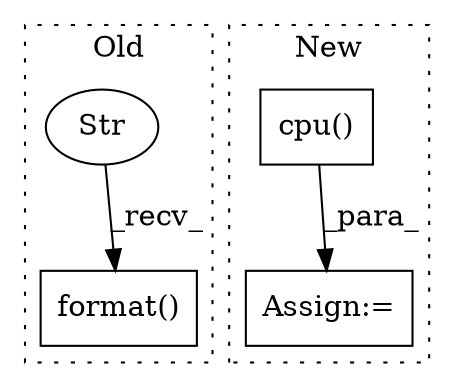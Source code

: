 digraph G {
subgraph cluster0 {
1 [label="format()" a="75" s="2592,2756" l="108,10" shape="box"];
3 [label="Str" a="66" s="2592" l="87" shape="ellipse"];
label = "Old";
style="dotted";
}
subgraph cluster1 {
2 [label="cpu()" a="75" s="946" l="100" shape="box"];
4 [label="Assign:=" a="68" s="2949" l="3" shape="box"];
label = "New";
style="dotted";
}
2 -> 4 [label="_para_"];
3 -> 1 [label="_recv_"];
}